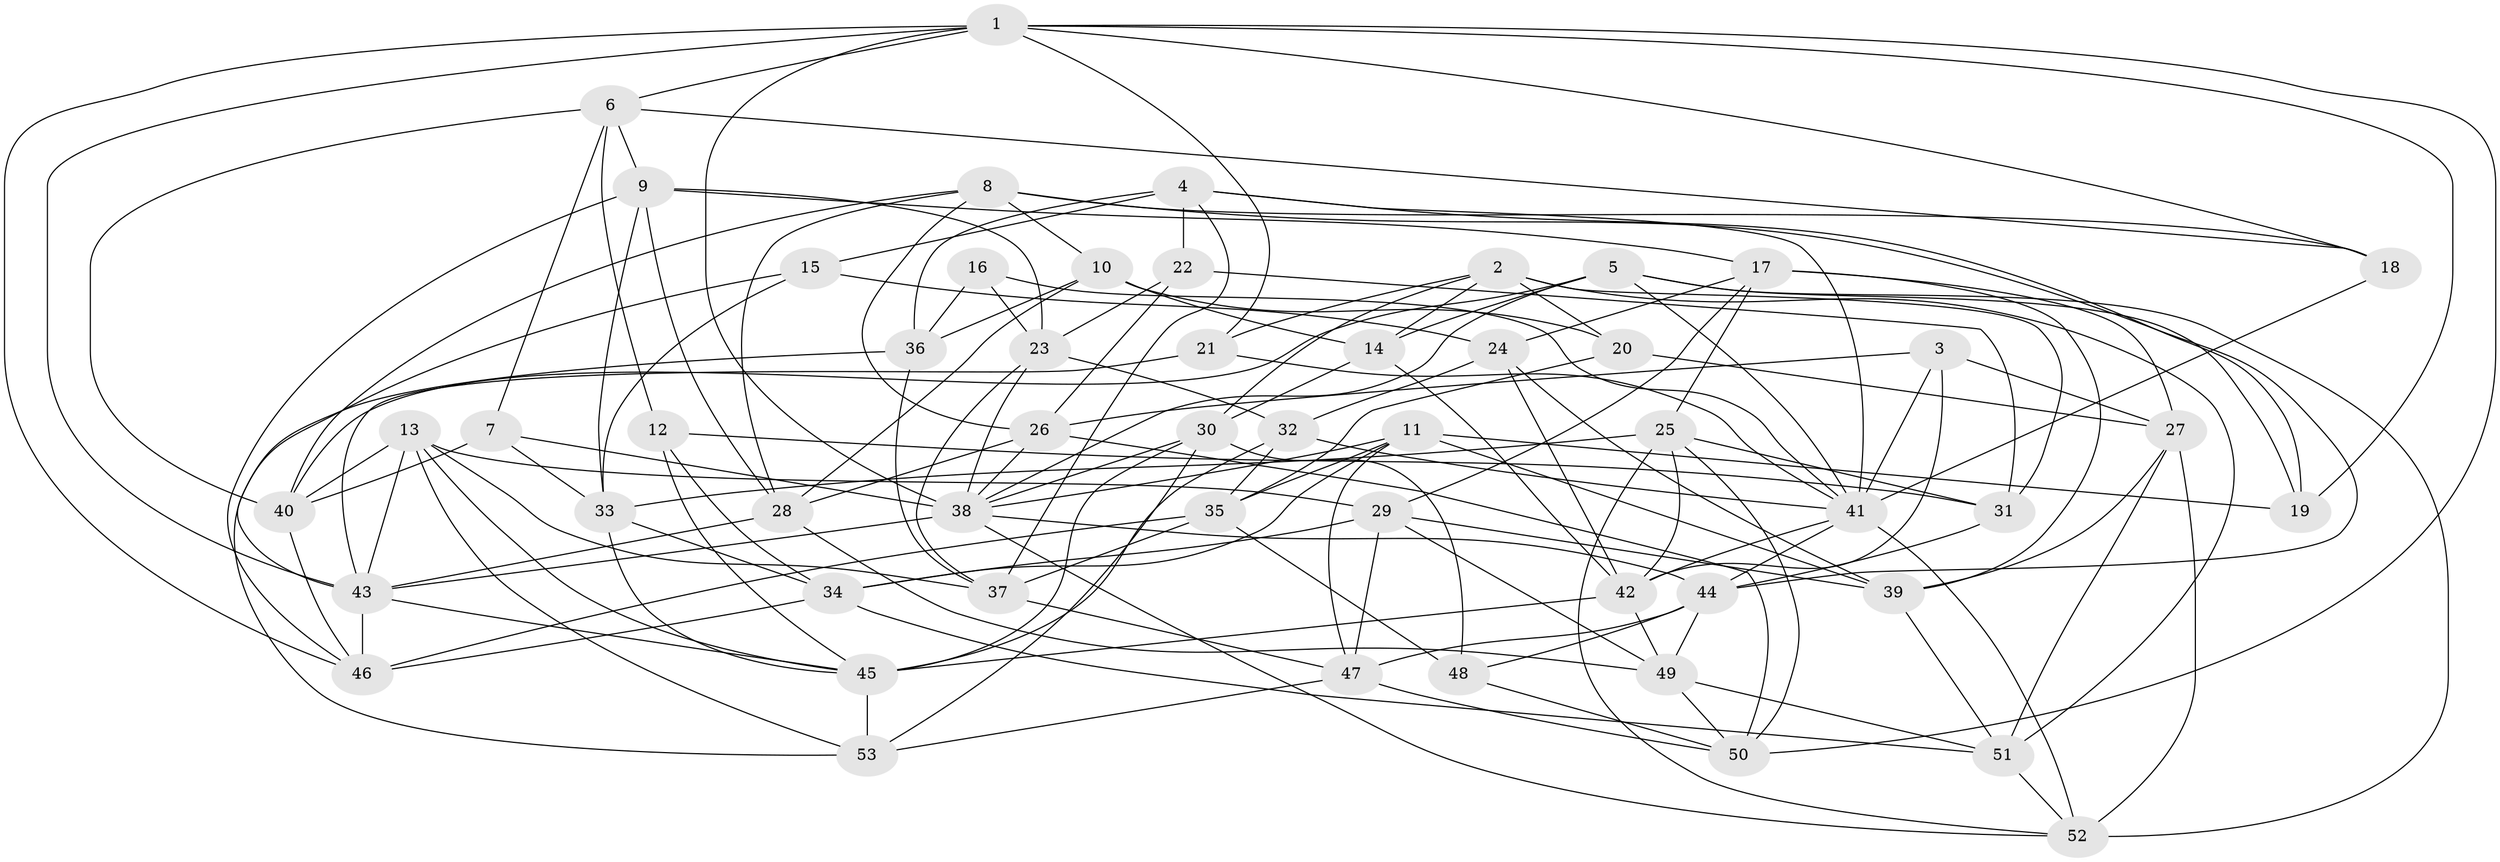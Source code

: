 // original degree distribution, {4: 1.0}
// Generated by graph-tools (version 1.1) at 2025/27/03/09/25 03:27:02]
// undirected, 53 vertices, 152 edges
graph export_dot {
graph [start="1"]
  node [color=gray90,style=filled];
  1;
  2;
  3;
  4;
  5;
  6;
  7;
  8;
  9;
  10;
  11;
  12;
  13;
  14;
  15;
  16;
  17;
  18;
  19;
  20;
  21;
  22;
  23;
  24;
  25;
  26;
  27;
  28;
  29;
  30;
  31;
  32;
  33;
  34;
  35;
  36;
  37;
  38;
  39;
  40;
  41;
  42;
  43;
  44;
  45;
  46;
  47;
  48;
  49;
  50;
  51;
  52;
  53;
  1 -- 6 [weight=1.0];
  1 -- 18 [weight=1.0];
  1 -- 19 [weight=1.0];
  1 -- 21 [weight=1.0];
  1 -- 38 [weight=1.0];
  1 -- 43 [weight=1.0];
  1 -- 46 [weight=1.0];
  1 -- 50 [weight=1.0];
  2 -- 14 [weight=1.0];
  2 -- 20 [weight=1.0];
  2 -- 21 [weight=1.0];
  2 -- 30 [weight=1.0];
  2 -- 31 [weight=1.0];
  2 -- 51 [weight=1.0];
  3 -- 26 [weight=1.0];
  3 -- 27 [weight=1.0];
  3 -- 41 [weight=1.0];
  3 -- 42 [weight=1.0];
  4 -- 15 [weight=1.0];
  4 -- 19 [weight=1.0];
  4 -- 22 [weight=1.0];
  4 -- 36 [weight=1.0];
  4 -- 37 [weight=1.0];
  4 -- 41 [weight=1.0];
  5 -- 14 [weight=1.0];
  5 -- 19 [weight=1.0];
  5 -- 38 [weight=1.0];
  5 -- 40 [weight=1.0];
  5 -- 41 [weight=1.0];
  5 -- 52 [weight=1.0];
  6 -- 7 [weight=1.0];
  6 -- 9 [weight=1.0];
  6 -- 12 [weight=1.0];
  6 -- 18 [weight=1.0];
  6 -- 40 [weight=1.0];
  7 -- 33 [weight=1.0];
  7 -- 38 [weight=1.0];
  7 -- 40 [weight=1.0];
  8 -- 10 [weight=1.0];
  8 -- 18 [weight=1.0];
  8 -- 26 [weight=1.0];
  8 -- 28 [weight=1.0];
  8 -- 40 [weight=1.0];
  8 -- 44 [weight=1.0];
  9 -- 17 [weight=1.0];
  9 -- 23 [weight=1.0];
  9 -- 28 [weight=1.0];
  9 -- 33 [weight=1.0];
  9 -- 46 [weight=1.0];
  10 -- 14 [weight=2.0];
  10 -- 20 [weight=1.0];
  10 -- 28 [weight=1.0];
  10 -- 36 [weight=1.0];
  11 -- 19 [weight=1.0];
  11 -- 34 [weight=1.0];
  11 -- 35 [weight=1.0];
  11 -- 38 [weight=1.0];
  11 -- 39 [weight=1.0];
  11 -- 47 [weight=1.0];
  12 -- 31 [weight=1.0];
  12 -- 34 [weight=1.0];
  12 -- 45 [weight=1.0];
  13 -- 29 [weight=1.0];
  13 -- 37 [weight=1.0];
  13 -- 40 [weight=1.0];
  13 -- 43 [weight=1.0];
  13 -- 45 [weight=1.0];
  13 -- 53 [weight=1.0];
  14 -- 30 [weight=1.0];
  14 -- 42 [weight=1.0];
  15 -- 24 [weight=1.0];
  15 -- 33 [weight=1.0];
  15 -- 43 [weight=1.0];
  16 -- 23 [weight=1.0];
  16 -- 36 [weight=2.0];
  16 -- 41 [weight=1.0];
  17 -- 24 [weight=1.0];
  17 -- 25 [weight=1.0];
  17 -- 27 [weight=1.0];
  17 -- 29 [weight=1.0];
  17 -- 39 [weight=1.0];
  18 -- 41 [weight=1.0];
  20 -- 27 [weight=1.0];
  20 -- 35 [weight=1.0];
  21 -- 41 [weight=1.0];
  21 -- 43 [weight=1.0];
  22 -- 23 [weight=1.0];
  22 -- 26 [weight=1.0];
  22 -- 31 [weight=1.0];
  23 -- 32 [weight=1.0];
  23 -- 37 [weight=1.0];
  23 -- 38 [weight=1.0];
  24 -- 32 [weight=2.0];
  24 -- 39 [weight=1.0];
  24 -- 42 [weight=1.0];
  25 -- 31 [weight=1.0];
  25 -- 33 [weight=1.0];
  25 -- 42 [weight=1.0];
  25 -- 50 [weight=1.0];
  25 -- 52 [weight=1.0];
  26 -- 28 [weight=1.0];
  26 -- 38 [weight=1.0];
  26 -- 50 [weight=1.0];
  27 -- 39 [weight=1.0];
  27 -- 51 [weight=1.0];
  27 -- 52 [weight=1.0];
  28 -- 43 [weight=1.0];
  28 -- 49 [weight=1.0];
  29 -- 34 [weight=1.0];
  29 -- 39 [weight=1.0];
  29 -- 47 [weight=1.0];
  29 -- 49 [weight=1.0];
  30 -- 38 [weight=1.0];
  30 -- 45 [weight=1.0];
  30 -- 48 [weight=1.0];
  30 -- 53 [weight=1.0];
  31 -- 44 [weight=2.0];
  32 -- 35 [weight=1.0];
  32 -- 41 [weight=1.0];
  32 -- 45 [weight=1.0];
  33 -- 34 [weight=1.0];
  33 -- 45 [weight=1.0];
  34 -- 46 [weight=1.0];
  34 -- 51 [weight=1.0];
  35 -- 37 [weight=1.0];
  35 -- 46 [weight=1.0];
  35 -- 48 [weight=1.0];
  36 -- 37 [weight=1.0];
  36 -- 53 [weight=1.0];
  37 -- 47 [weight=1.0];
  38 -- 43 [weight=1.0];
  38 -- 44 [weight=1.0];
  38 -- 52 [weight=1.0];
  39 -- 51 [weight=1.0];
  40 -- 46 [weight=1.0];
  41 -- 42 [weight=1.0];
  41 -- 44 [weight=1.0];
  41 -- 52 [weight=1.0];
  42 -- 45 [weight=2.0];
  42 -- 49 [weight=1.0];
  43 -- 45 [weight=1.0];
  43 -- 46 [weight=1.0];
  44 -- 47 [weight=1.0];
  44 -- 48 [weight=1.0];
  44 -- 49 [weight=1.0];
  45 -- 53 [weight=2.0];
  47 -- 50 [weight=1.0];
  47 -- 53 [weight=1.0];
  48 -- 50 [weight=1.0];
  49 -- 50 [weight=1.0];
  49 -- 51 [weight=1.0];
  51 -- 52 [weight=1.0];
}
